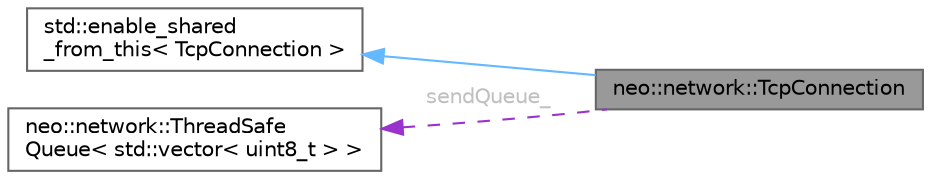 digraph "neo::network::TcpConnection"
{
 // LATEX_PDF_SIZE
  bgcolor="transparent";
  edge [fontname=Helvetica,fontsize=10,labelfontname=Helvetica,labelfontsize=10];
  node [fontname=Helvetica,fontsize=10,shape=box,height=0.2,width=0.4];
  rankdir="LR";
  Node1 [id="Node000001",label="neo::network::TcpConnection",height=0.2,width=0.4,color="gray40", fillcolor="grey60", style="filled", fontcolor="black",tooltip="Represents a TCP connection."];
  Node2 -> Node1 [id="edge1_Node000001_Node000002",dir="back",color="steelblue1",style="solid",tooltip=" "];
  Node2 [id="Node000002",label="std::enable_shared\l_from_this\< TcpConnection \>",height=0.2,width=0.4,color="gray40", fillcolor="white", style="filled",tooltip=" "];
  Node3 -> Node1 [id="edge2_Node000001_Node000003",dir="back",color="darkorchid3",style="dashed",tooltip=" ",label=<<TABLE CELLBORDER="0" BORDER="0"><TR><TD VALIGN="top" ALIGN="LEFT" CELLPADDING="1" CELLSPACING="0">sendQueue_</TD></TR>
</TABLE>> ,fontcolor="grey" ];
  Node3 [id="Node000003",label="neo::network::ThreadSafe\lQueue\< std::vector\< uint8_t \> \>",height=0.2,width=0.4,color="gray40", fillcolor="white", style="filled",URL="$classneo_1_1network_1_1_thread_safe_queue.html",tooltip=" "];
}
